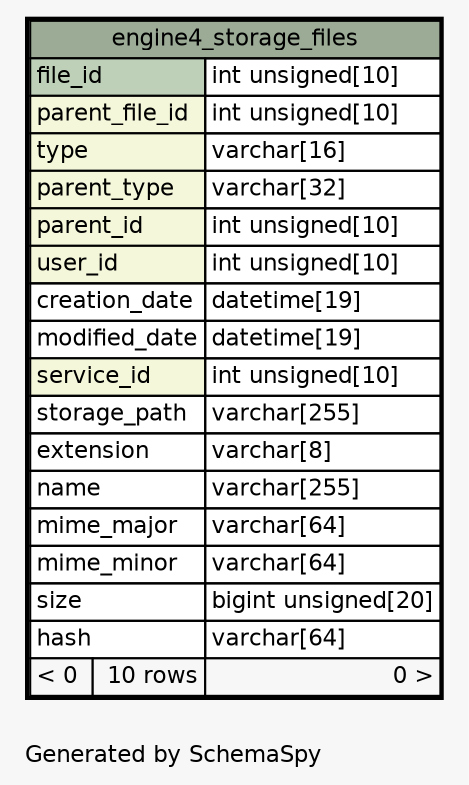 // dot 2.38.0 on Windows 10 10.0
// SchemaSpy rev 590
digraph "oneDegreeRelationshipsDiagram" {
  graph [
    rankdir="RL"
    bgcolor="#f7f7f7"
    label="\nGenerated by SchemaSpy"
    labeljust="l"
    nodesep="0.18"
    ranksep="0.46"
    fontname="Helvetica"
    fontsize="11"
  ];
  node [
    fontname="Helvetica"
    fontsize="11"
    shape="plaintext"
  ];
  edge [
    arrowsize="0.8"
  ];
  "engine4_storage_files" [
    label=<
    <TABLE BORDER="2" CELLBORDER="1" CELLSPACING="0" BGCOLOR="#ffffff">
      <TR><TD COLSPAN="3" BGCOLOR="#9bab96" ALIGN="CENTER">engine4_storage_files</TD></TR>
      <TR><TD PORT="file_id" COLSPAN="2" BGCOLOR="#bed1b8" ALIGN="LEFT">file_id</TD><TD PORT="file_id.type" ALIGN="LEFT">int unsigned[10]</TD></TR>
      <TR><TD PORT="parent_file_id" COLSPAN="2" BGCOLOR="#f4f7da" ALIGN="LEFT">parent_file_id</TD><TD PORT="parent_file_id.type" ALIGN="LEFT">int unsigned[10]</TD></TR>
      <TR><TD PORT="type" COLSPAN="2" BGCOLOR="#f4f7da" ALIGN="LEFT">type</TD><TD PORT="type.type" ALIGN="LEFT">varchar[16]</TD></TR>
      <TR><TD PORT="parent_type" COLSPAN="2" BGCOLOR="#f4f7da" ALIGN="LEFT">parent_type</TD><TD PORT="parent_type.type" ALIGN="LEFT">varchar[32]</TD></TR>
      <TR><TD PORT="parent_id" COLSPAN="2" BGCOLOR="#f4f7da" ALIGN="LEFT">parent_id</TD><TD PORT="parent_id.type" ALIGN="LEFT">int unsigned[10]</TD></TR>
      <TR><TD PORT="user_id" COLSPAN="2" BGCOLOR="#f4f7da" ALIGN="LEFT">user_id</TD><TD PORT="user_id.type" ALIGN="LEFT">int unsigned[10]</TD></TR>
      <TR><TD PORT="creation_date" COLSPAN="2" ALIGN="LEFT">creation_date</TD><TD PORT="creation_date.type" ALIGN="LEFT">datetime[19]</TD></TR>
      <TR><TD PORT="modified_date" COLSPAN="2" ALIGN="LEFT">modified_date</TD><TD PORT="modified_date.type" ALIGN="LEFT">datetime[19]</TD></TR>
      <TR><TD PORT="service_id" COLSPAN="2" BGCOLOR="#f4f7da" ALIGN="LEFT">service_id</TD><TD PORT="service_id.type" ALIGN="LEFT">int unsigned[10]</TD></TR>
      <TR><TD PORT="storage_path" COLSPAN="2" ALIGN="LEFT">storage_path</TD><TD PORT="storage_path.type" ALIGN="LEFT">varchar[255]</TD></TR>
      <TR><TD PORT="extension" COLSPAN="2" ALIGN="LEFT">extension</TD><TD PORT="extension.type" ALIGN="LEFT">varchar[8]</TD></TR>
      <TR><TD PORT="name" COLSPAN="2" ALIGN="LEFT">name</TD><TD PORT="name.type" ALIGN="LEFT">varchar[255]</TD></TR>
      <TR><TD PORT="mime_major" COLSPAN="2" ALIGN="LEFT">mime_major</TD><TD PORT="mime_major.type" ALIGN="LEFT">varchar[64]</TD></TR>
      <TR><TD PORT="mime_minor" COLSPAN="2" ALIGN="LEFT">mime_minor</TD><TD PORT="mime_minor.type" ALIGN="LEFT">varchar[64]</TD></TR>
      <TR><TD PORT="size" COLSPAN="2" ALIGN="LEFT">size</TD><TD PORT="size.type" ALIGN="LEFT">bigint unsigned[20]</TD></TR>
      <TR><TD PORT="hash" COLSPAN="2" ALIGN="LEFT">hash</TD><TD PORT="hash.type" ALIGN="LEFT">varchar[64]</TD></TR>
      <TR><TD ALIGN="LEFT" BGCOLOR="#f7f7f7">&lt; 0</TD><TD ALIGN="RIGHT" BGCOLOR="#f7f7f7">10 rows</TD><TD ALIGN="RIGHT" BGCOLOR="#f7f7f7">0 &gt;</TD></TR>
    </TABLE>>
    URL="engine4_storage_files.html"
    tooltip="engine4_storage_files"
  ];
}
